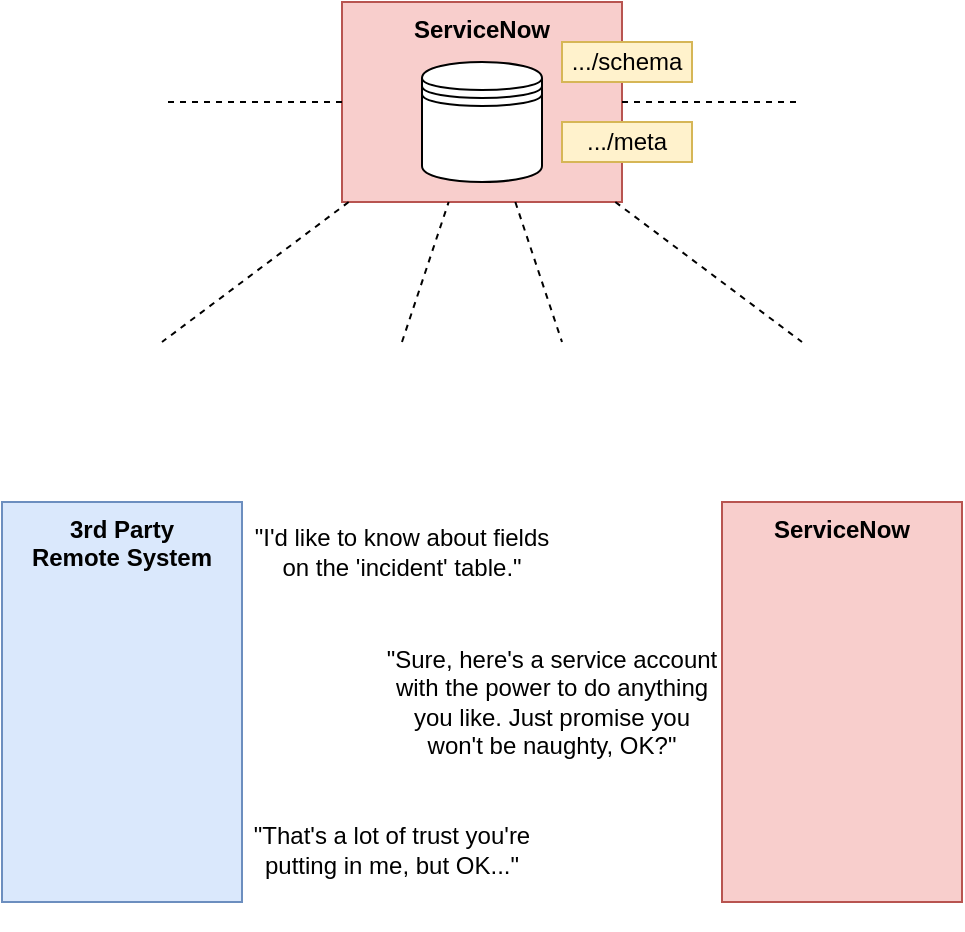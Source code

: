 <mxfile version="13.3.5" type="device"><diagram id="-pyM21VhHixKauCDOpvU" name="Page-1"><mxGraphModel dx="435" dy="251" grid="1" gridSize="10" guides="1" tooltips="1" connect="1" arrows="1" fold="1" page="1" pageScale="1" pageWidth="1169" pageHeight="827" math="0" shadow="0"><root><mxCell id="0"/><mxCell id="1" parent="0"/><mxCell id="ghMEW1an5VF6aeFesNbO-1" value="ServiceNow" style="rounded=0;whiteSpace=wrap;html=1;fillColor=#f8cecc;strokeColor=#b85450;fontStyle=1;verticalAlign=top;" parent="1" vertex="1"><mxGeometry x="600" y="320" width="120" height="200" as="geometry"/></mxCell><mxCell id="ghMEW1an5VF6aeFesNbO-2" value="3rd Party &lt;br&gt;Remote System" style="rounded=0;whiteSpace=wrap;html=1;fillColor=#dae8fc;strokeColor=#6c8ebf;fontStyle=1;verticalAlign=top;" parent="1" vertex="1"><mxGeometry x="240" y="320" width="120" height="200" as="geometry"/></mxCell><mxCell id="ghMEW1an5VF6aeFesNbO-3" value="&quot;I'd like to know about fields on the 'incident' table.&quot;" style="text;html=1;strokeColor=none;fillColor=none;align=center;verticalAlign=middle;whiteSpace=wrap;rounded=0;" parent="1" vertex="1"><mxGeometry x="360" y="330" width="160" height="30" as="geometry"/></mxCell><mxCell id="ghMEW1an5VF6aeFesNbO-4" value="&quot;Sure, here's a service account with the power to do anything you like. Just promise you won't be naughty, OK?&quot;" style="text;html=1;strokeColor=none;fillColor=none;align=center;verticalAlign=middle;whiteSpace=wrap;rounded=0;" parent="1" vertex="1"><mxGeometry x="430" y="380" width="170" height="80" as="geometry"/></mxCell><mxCell id="ghMEW1an5VF6aeFesNbO-5" value="&quot;That's a lot of trust you're putting in me, but OK...&quot;" style="text;html=1;strokeColor=none;fillColor=none;align=center;verticalAlign=middle;whiteSpace=wrap;rounded=0;" parent="1" vertex="1"><mxGeometry x="350" y="454" width="170" height="80" as="geometry"/></mxCell><mxCell id="3zejIsKbo5QkuLNDyvwz-1" value="ServiceNow" style="rounded=0;whiteSpace=wrap;html=1;fillColor=#f8cecc;strokeColor=#b85450;fontStyle=1;verticalAlign=top;" vertex="1" parent="1"><mxGeometry x="410" y="70" width="140" height="100" as="geometry"/></mxCell><mxCell id="3zejIsKbo5QkuLNDyvwz-2" value=".../meta" style="rounded=0;whiteSpace=wrap;html=1;fillColor=#fff2cc;strokeColor=#d6b656;" vertex="1" parent="1"><mxGeometry x="520" y="130" width="65" height="20" as="geometry"/></mxCell><mxCell id="3zejIsKbo5QkuLNDyvwz-3" value=".../schema" style="rounded=0;whiteSpace=wrap;html=1;fillColor=#fff2cc;strokeColor=#d6b656;" vertex="1" parent="1"><mxGeometry x="520" y="90" width="65" height="20" as="geometry"/></mxCell><mxCell id="3zejIsKbo5QkuLNDyvwz-4" value="" style="shape=datastore;whiteSpace=wrap;html=1;" vertex="1" parent="1"><mxGeometry x="450" y="100" width="60" height="60" as="geometry"/></mxCell><mxCell id="3zejIsKbo5QkuLNDyvwz-5" value="" style="endArrow=none;dashed=1;html=1;" edge="1" parent="1" source="3zejIsKbo5QkuLNDyvwz-1"><mxGeometry width="50" height="50" relative="1" as="geometry"><mxPoint x="600" y="90" as="sourcePoint"/><mxPoint x="640" y="120" as="targetPoint"/></mxGeometry></mxCell><mxCell id="3zejIsKbo5QkuLNDyvwz-7" value="" style="endArrow=none;dashed=1;html=1;" edge="1" parent="1" source="3zejIsKbo5QkuLNDyvwz-1"><mxGeometry width="50" height="50" relative="1" as="geometry"><mxPoint x="560" y="147.5" as="sourcePoint"/><mxPoint x="640" y="240" as="targetPoint"/></mxGeometry></mxCell><mxCell id="3zejIsKbo5QkuLNDyvwz-8" value="" style="endArrow=none;dashed=1;html=1;" edge="1" parent="1" source="3zejIsKbo5QkuLNDyvwz-1"><mxGeometry width="50" height="50" relative="1" as="geometry"><mxPoint x="560" y="165.0" as="sourcePoint"/><mxPoint x="320" y="240" as="targetPoint"/></mxGeometry></mxCell><mxCell id="3zejIsKbo5QkuLNDyvwz-10" value="" style="endArrow=none;dashed=1;html=1;" edge="1" parent="1" source="3zejIsKbo5QkuLNDyvwz-1"><mxGeometry width="50" height="50" relative="1" as="geometry"><mxPoint x="570" y="186.667" as="sourcePoint"/><mxPoint x="520" y="240" as="targetPoint"/></mxGeometry></mxCell><mxCell id="3zejIsKbo5QkuLNDyvwz-12" value="" style="endArrow=none;dashed=1;html=1;" edge="1" parent="1" target="3zejIsKbo5QkuLNDyvwz-1"><mxGeometry width="50" height="50" relative="1" as="geometry"><mxPoint x="440" y="240" as="sourcePoint"/><mxPoint x="540" y="220" as="targetPoint"/></mxGeometry></mxCell><mxCell id="3zejIsKbo5QkuLNDyvwz-13" value="" style="endArrow=none;dashed=1;html=1;" edge="1" parent="1" source="3zejIsKbo5QkuLNDyvwz-1"><mxGeometry width="50" height="50" relative="1" as="geometry"><mxPoint x="535" y="200.0" as="sourcePoint"/><mxPoint x="320" y="120" as="targetPoint"/></mxGeometry></mxCell></root></mxGraphModel></diagram></mxfile>